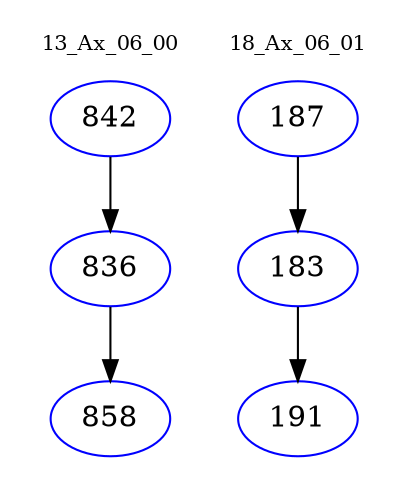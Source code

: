 digraph{
subgraph cluster_0 {
color = white
label = "13_Ax_06_00";
fontsize=10;
T0_842 [label="842", color="blue"]
T0_842 -> T0_836 [color="black"]
T0_836 [label="836", color="blue"]
T0_836 -> T0_858 [color="black"]
T0_858 [label="858", color="blue"]
}
subgraph cluster_1 {
color = white
label = "18_Ax_06_01";
fontsize=10;
T1_187 [label="187", color="blue"]
T1_187 -> T1_183 [color="black"]
T1_183 [label="183", color="blue"]
T1_183 -> T1_191 [color="black"]
T1_191 [label="191", color="blue"]
}
}
